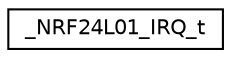 digraph "Graphical Class Hierarchy"
{
 // LATEX_PDF_SIZE
  edge [fontname="Helvetica",fontsize="10",labelfontname="Helvetica",labelfontsize="10"];
  node [fontname="Helvetica",fontsize="10",shape=record];
  rankdir="LR";
  Node0 [label="_NRF24L01_IRQ_t",height=0.2,width=0.4,color="black", fillcolor="white", style="filled",URL="$union___n_r_f24_l01___i_r_q__t.html",tooltip="Interrupt structure."];
}
